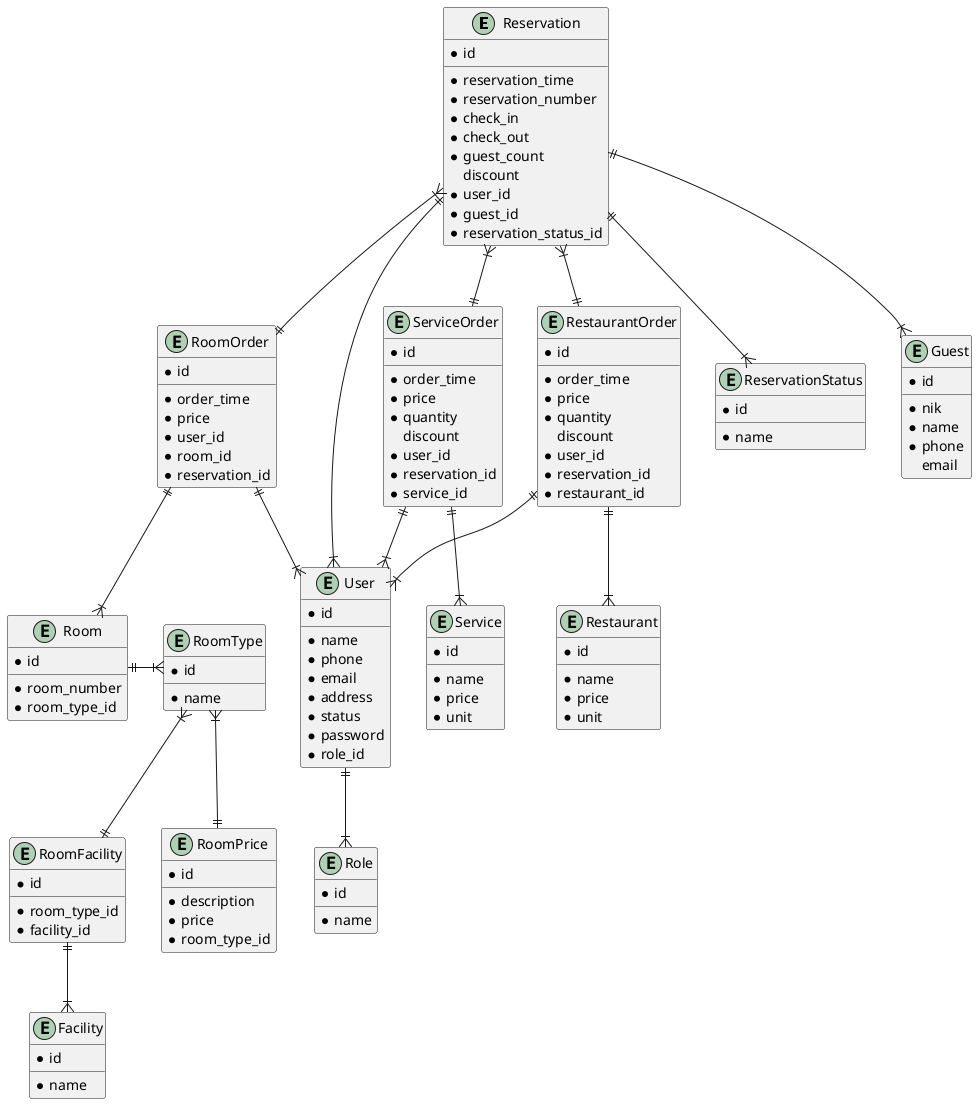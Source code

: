 @startuml Semuwainn
  entity Reservation {
    * id
    __
    * reservation_time
    * reservation_number
    * check_in
    * check_out
    * guest_count
    discount
    * user_id
    * guest_id
    * reservation_status_id
  }

  entity ReservationStatus {
    * id
    __
    * name
  }

  entity RoomOrder {
    * id
    __
    * order_time
    * price
    * user_id
    * room_id
    * reservation_id
  }

  entity ServiceOrder {
    * id
    __
    * order_time
    * price
    * quantity
    discount
    * user_id
    * reservation_id
    * service_id
  }

  entity Service {
    * id
    __
    * name
    * price
    * unit
  }

  entity Guest {
    * id
    __
    * nik
    * name
    * phone
    email
  }

  entity User {
    * id
    __
    * name
    * phone
    * email
    * address
    * status
    * password
    * role_id
  }

  entity Role {
    * id
    __
    * name
  }

  entity RestaurantOrder {
    * id
    __
    * order_time
    * price
    * quantity
    discount
    * user_id
    * reservation_id
    * restaurant_id
  }

  entity Restaurant {
    * id
    __
    * name
    * price
    * unit
  }

  entity RoomFacility {
    * id
    __
    * room_type_id
    * facility_id
  }

  entity Room {
    * id
    __
    * room_number
    * room_type_id
  }

  entity RoomType {
    * id
    __
    * name
  }

  entity RoomPrice {
    * id
    __
    * description
    * price
    * room_type_id
  }

  entity Facility {
    * id
    __
    * name
  }

  Reservation ||--|{ ReservationStatus
  Reservation }|--|| RestaurantOrder
  Reservation }|--|| ServiceOrder
  Reservation ||--|{ User
  Reservation ||--|{ Guest
  Reservation }|--|| RoomOrder
  RoomOrder ||--|{ User
  RoomOrder ||--|{ Room
  Room ||-|{ RoomType
  RoomType }|--|| RoomPrice
  RoomType }|--|| RoomFacility
  RoomFacility ||--|{ Facility
  ServiceOrder ||--|{ Service
  RestaurantOrder ||--|{ Restaurant
  User ||--|{ Role
  ServiceOrder ||--|{ User
  RestaurantOrder ||--|{ User

@enduml
